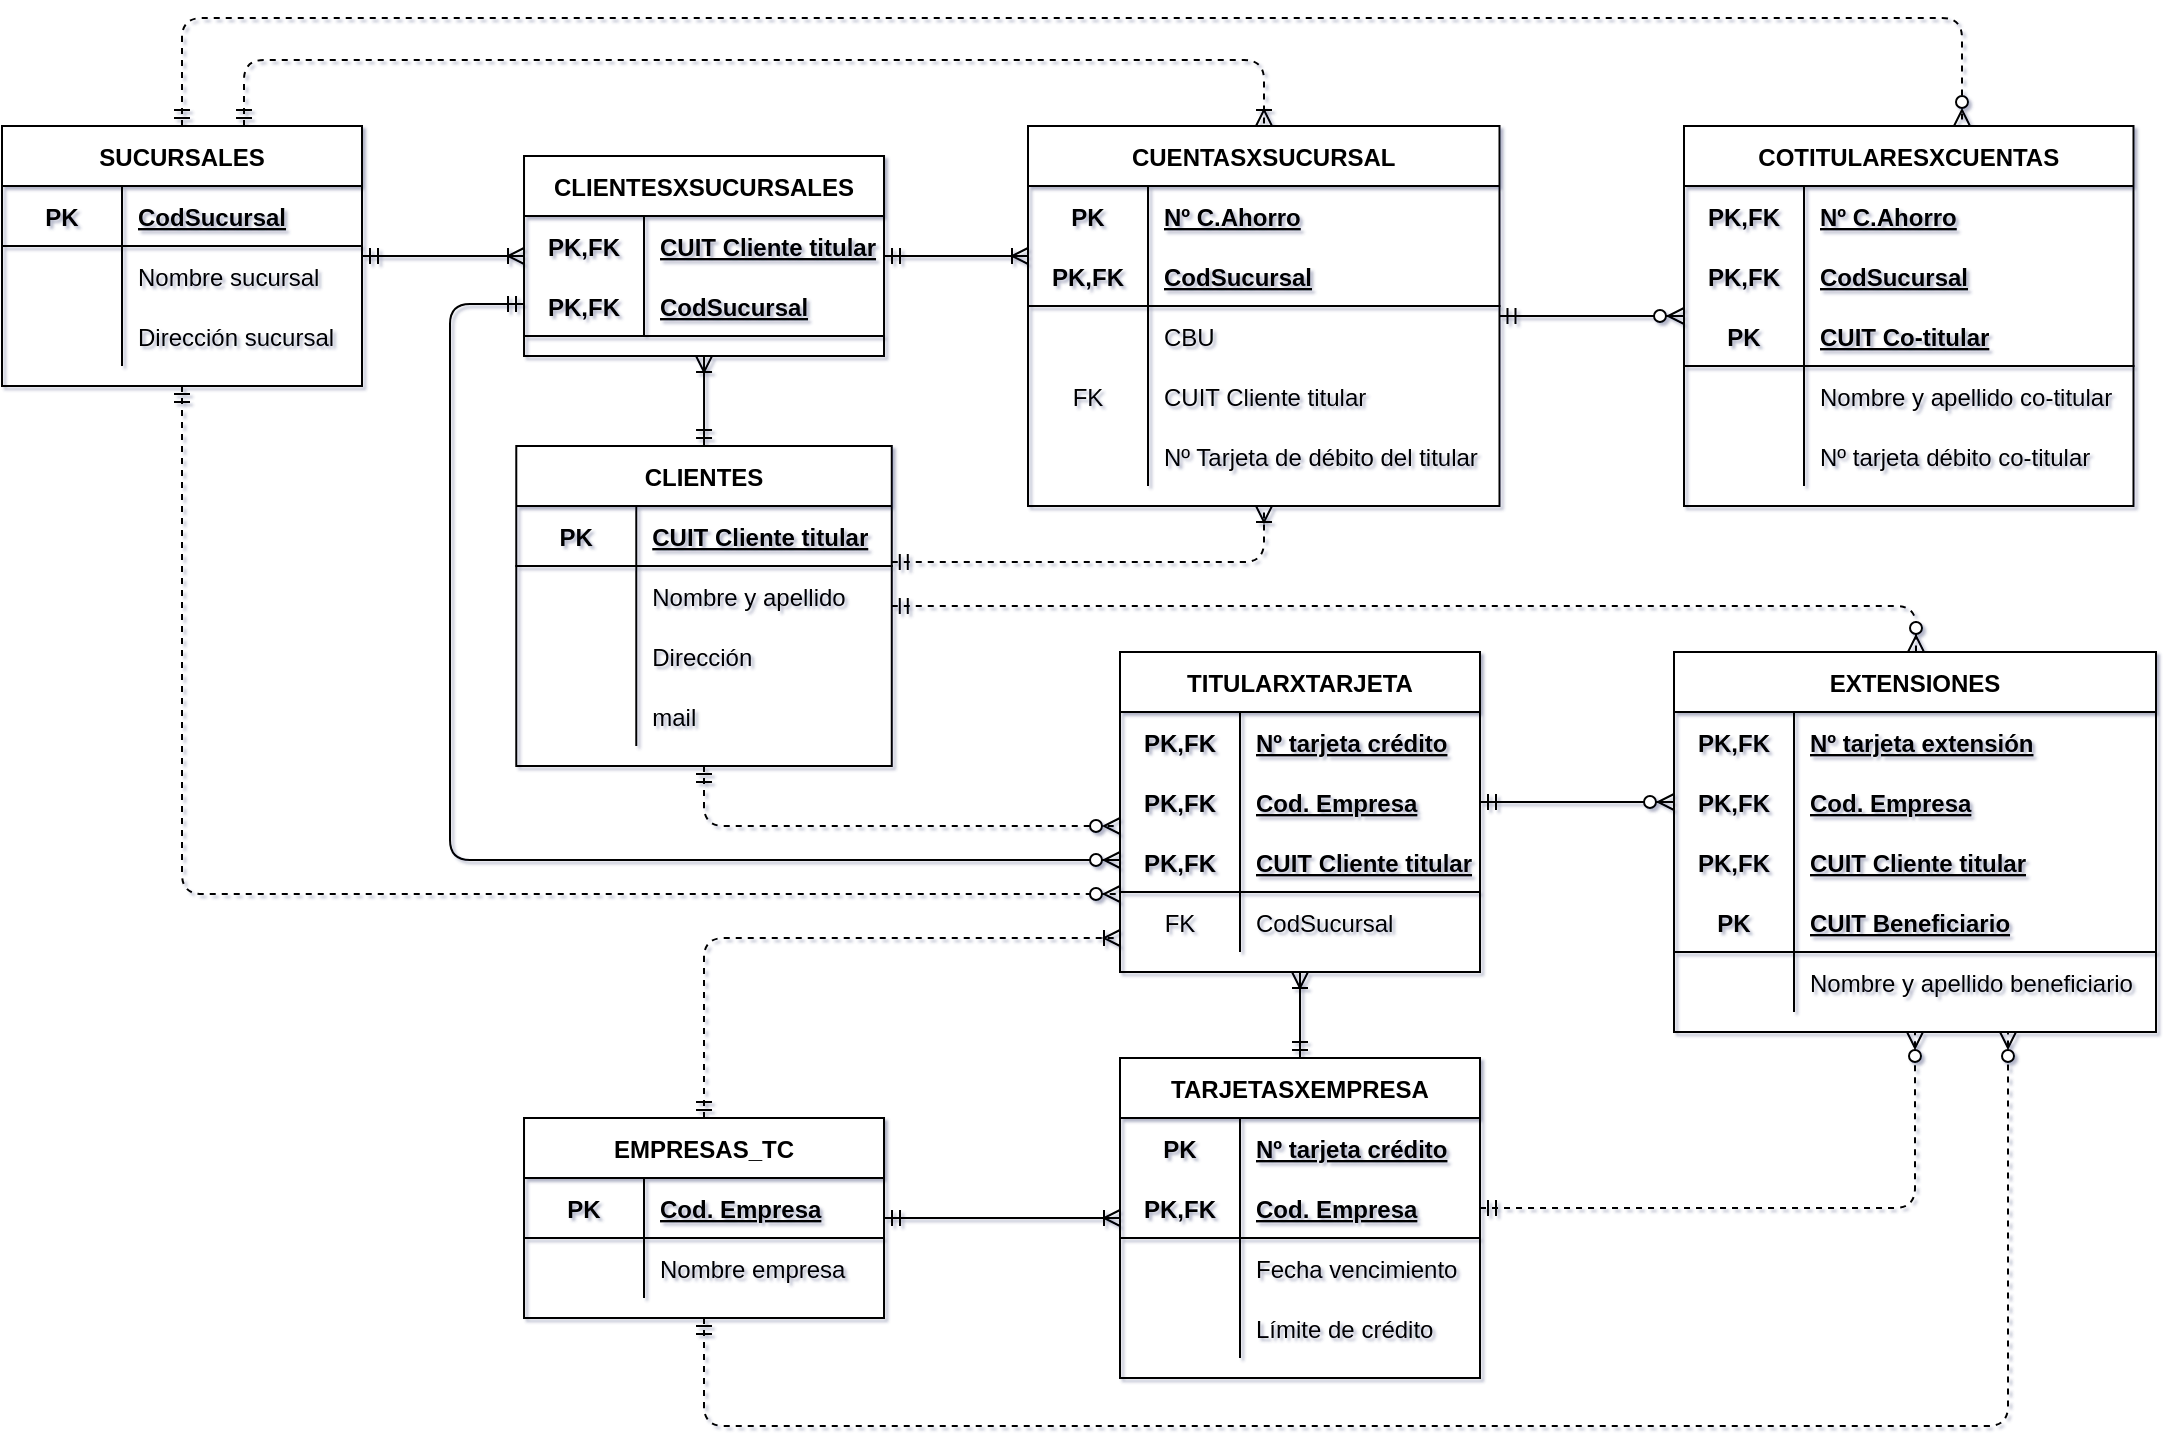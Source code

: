 <mxfile version="14.6.13" type="device"><diagram id="R2lEEEUBdFMjLlhIrx00" name="Page-1"><mxGraphModel dx="2686" dy="1232" grid="0" gridSize="10" guides="1" tooltips="1" connect="1" arrows="1" fold="1" page="0" pageScale="1" pageWidth="850" pageHeight="1100" background="none" math="0" shadow="1" extFonts="Permanent Marker^https://fonts.googleapis.com/css?family=Permanent+Marker"><root><mxCell id="0"/><mxCell id="1" parent="0"/><mxCell id="P5Tj9tU5CeSmQynuPHkW-113" style="edgeStyle=orthogonalEdgeStyle;rounded=1;orthogonalLoop=1;jettySize=auto;html=1;startArrow=ERmandOne;startFill=0;endArrow=ERoneToMany;endFill=0;" parent="1" source="P5Tj9tU5CeSmQynuPHkW-117" target="P5Tj9tU5CeSmQynuPHkW-211" edge="1"><mxGeometry relative="1" as="geometry"/></mxCell><mxCell id="P5Tj9tU5CeSmQynuPHkW-114" style="edgeStyle=orthogonalEdgeStyle;rounded=1;orthogonalLoop=1;jettySize=auto;html=1;dashed=1;startArrow=ERmandOne;startFill=0;endArrow=ERoneToMany;endFill=0;" parent="1" source="P5Tj9tU5CeSmQynuPHkW-117" target="P5Tj9tU5CeSmQynuPHkW-144" edge="1"><mxGeometry relative="1" as="geometry"><Array as="points"><mxPoint x="-287" y="-16"/><mxPoint x="223" y="-16"/></Array></mxGeometry></mxCell><mxCell id="P5Tj9tU5CeSmQynuPHkW-115" style="edgeStyle=orthogonalEdgeStyle;rounded=1;orthogonalLoop=1;jettySize=auto;html=1;dashed=1;startArrow=ERmandOne;startFill=0;endArrow=ERzeroToMany;endFill=1;" parent="1" source="P5Tj9tU5CeSmQynuPHkW-117" target="P5Tj9tU5CeSmQynuPHkW-160" edge="1"><mxGeometry relative="1" as="geometry"><Array as="points"><mxPoint x="-318" y="-37"/><mxPoint x="572" y="-37"/></Array></mxGeometry></mxCell><mxCell id="P5Tj9tU5CeSmQynuPHkW-116" style="edgeStyle=orthogonalEdgeStyle;rounded=1;orthogonalLoop=1;jettySize=auto;html=1;startSize=6;startArrow=ERmandOne;startFill=0;endArrow=ERzeroToMany;endFill=1;dashed=1;" parent="1" source="P5Tj9tU5CeSmQynuPHkW-117" target="P5Tj9tU5CeSmQynuPHkW-307" edge="1"><mxGeometry relative="1" as="geometry"><Array as="points"><mxPoint x="-318" y="401"/></Array><mxPoint x="127.88" y="401" as="targetPoint"/></mxGeometry></mxCell><mxCell id="P5Tj9tU5CeSmQynuPHkW-117" value="SUCURSALES" style="shape=table;startSize=30;container=1;collapsible=1;childLayout=tableLayout;fixedRows=1;rowLines=0;fontStyle=1;align=center;resizeLast=1;" parent="1" vertex="1"><mxGeometry x="-408" y="17" width="180" height="130" as="geometry"/></mxCell><mxCell id="P5Tj9tU5CeSmQynuPHkW-118" value="" style="shape=partialRectangle;collapsible=0;dropTarget=0;pointerEvents=0;fillColor=none;top=0;left=0;bottom=1;right=0;points=[[0,0.5],[1,0.5]];portConstraint=eastwest;" parent="P5Tj9tU5CeSmQynuPHkW-117" vertex="1"><mxGeometry y="30" width="180" height="30" as="geometry"/></mxCell><mxCell id="P5Tj9tU5CeSmQynuPHkW-119" value="PK" style="shape=partialRectangle;connectable=0;fillColor=none;top=0;left=0;bottom=0;right=0;fontStyle=1;overflow=hidden;" parent="P5Tj9tU5CeSmQynuPHkW-118" vertex="1"><mxGeometry width="60" height="30" as="geometry"/></mxCell><mxCell id="P5Tj9tU5CeSmQynuPHkW-120" value="CodSucursal" style="shape=partialRectangle;connectable=0;fillColor=none;top=0;left=0;bottom=0;right=0;align=left;spacingLeft=6;fontStyle=5;overflow=hidden;" parent="P5Tj9tU5CeSmQynuPHkW-118" vertex="1"><mxGeometry x="60" width="120" height="30" as="geometry"/></mxCell><mxCell id="P5Tj9tU5CeSmQynuPHkW-121" value="" style="shape=partialRectangle;collapsible=0;dropTarget=0;pointerEvents=0;fillColor=none;top=0;left=0;bottom=0;right=0;points=[[0,0.5],[1,0.5]];portConstraint=eastwest;" parent="P5Tj9tU5CeSmQynuPHkW-117" vertex="1"><mxGeometry y="60" width="180" height="30" as="geometry"/></mxCell><mxCell id="P5Tj9tU5CeSmQynuPHkW-122" value="" style="shape=partialRectangle;connectable=0;fillColor=none;top=0;left=0;bottom=0;right=0;editable=1;overflow=hidden;" parent="P5Tj9tU5CeSmQynuPHkW-121" vertex="1"><mxGeometry width="60" height="30" as="geometry"/></mxCell><mxCell id="P5Tj9tU5CeSmQynuPHkW-123" value="Nombre sucursal" style="shape=partialRectangle;connectable=0;fillColor=none;top=0;left=0;bottom=0;right=0;align=left;spacingLeft=6;overflow=hidden;" parent="P5Tj9tU5CeSmQynuPHkW-121" vertex="1"><mxGeometry x="60" width="120" height="30" as="geometry"/></mxCell><mxCell id="P5Tj9tU5CeSmQynuPHkW-124" value="" style="shape=partialRectangle;collapsible=0;dropTarget=0;pointerEvents=0;fillColor=none;top=0;left=0;bottom=0;right=0;points=[[0,0.5],[1,0.5]];portConstraint=eastwest;" parent="P5Tj9tU5CeSmQynuPHkW-117" vertex="1"><mxGeometry y="90" width="180" height="30" as="geometry"/></mxCell><mxCell id="P5Tj9tU5CeSmQynuPHkW-125" value="" style="shape=partialRectangle;connectable=0;fillColor=none;top=0;left=0;bottom=0;right=0;editable=1;overflow=hidden;" parent="P5Tj9tU5CeSmQynuPHkW-124" vertex="1"><mxGeometry width="60" height="30" as="geometry"/></mxCell><mxCell id="P5Tj9tU5CeSmQynuPHkW-126" value="Dirección sucursal" style="shape=partialRectangle;connectable=0;fillColor=none;top=0;left=0;bottom=0;right=0;align=left;spacingLeft=6;overflow=hidden;" parent="P5Tj9tU5CeSmQynuPHkW-124" vertex="1"><mxGeometry x="60" width="120" height="30" as="geometry"/></mxCell><mxCell id="P5Tj9tU5CeSmQynuPHkW-127" style="edgeStyle=orthogonalEdgeStyle;rounded=1;orthogonalLoop=1;jettySize=auto;html=1;startArrow=ERmandOne;startFill=0;endArrow=ERoneToMany;endFill=0;" parent="1" source="P5Tj9tU5CeSmQynuPHkW-130" target="P5Tj9tU5CeSmQynuPHkW-211" edge="1"><mxGeometry relative="1" as="geometry"/></mxCell><mxCell id="P5Tj9tU5CeSmQynuPHkW-128" style="edgeStyle=orthogonalEdgeStyle;rounded=1;orthogonalLoop=1;jettySize=auto;html=1;dashed=1;startArrow=ERmandOne;startFill=0;endArrow=ERoneToMany;endFill=0;" parent="1" source="P5Tj9tU5CeSmQynuPHkW-130" target="P5Tj9tU5CeSmQynuPHkW-144" edge="1"><mxGeometry relative="1" as="geometry"><Array as="points"><mxPoint x="223" y="235"/></Array></mxGeometry></mxCell><mxCell id="P5Tj9tU5CeSmQynuPHkW-129" style="edgeStyle=orthogonalEdgeStyle;rounded=1;orthogonalLoop=1;jettySize=auto;html=1;startSize=6;startArrow=ERmandOne;startFill=0;endArrow=ERzeroToMany;endFill=1;dashed=1;" parent="1" source="P5Tj9tU5CeSmQynuPHkW-130" target="P5Tj9tU5CeSmQynuPHkW-307" edge="1"><mxGeometry relative="1" as="geometry"><Array as="points"><mxPoint x="-57" y="367"/></Array><mxPoint x="127.88" y="367" as="targetPoint"/></mxGeometry></mxCell><mxCell id="P5Tj9tU5CeSmQynuPHkW-344" style="edgeStyle=orthogonalEdgeStyle;rounded=1;orthogonalLoop=1;jettySize=auto;html=1;startArrow=ERmandOne;startFill=0;endArrow=ERzeroToMany;endFill=1;dashed=1;" parent="1" source="P5Tj9tU5CeSmQynuPHkW-130" target="P5Tj9tU5CeSmQynuPHkW-320" edge="1"><mxGeometry relative="1" as="geometry"><Array as="points"><mxPoint x="549" y="257"/></Array></mxGeometry></mxCell><mxCell id="P5Tj9tU5CeSmQynuPHkW-130" value="CLIENTES" style="shape=table;startSize=30;container=1;collapsible=1;childLayout=tableLayout;fixedRows=1;rowLines=0;fontStyle=1;align=center;resizeLast=1;" parent="1" vertex="1"><mxGeometry x="-150.86" y="177" width="187.75" height="160" as="geometry"/></mxCell><mxCell id="P5Tj9tU5CeSmQynuPHkW-131" value="" style="shape=partialRectangle;collapsible=0;dropTarget=0;pointerEvents=0;fillColor=none;top=0;left=0;bottom=1;right=0;points=[[0,0.5],[1,0.5]];portConstraint=eastwest;" parent="P5Tj9tU5CeSmQynuPHkW-130" vertex="1"><mxGeometry y="30" width="187.75" height="30" as="geometry"/></mxCell><mxCell id="P5Tj9tU5CeSmQynuPHkW-132" value="PK" style="shape=partialRectangle;connectable=0;fillColor=none;top=0;left=0;bottom=0;right=0;fontStyle=1;overflow=hidden;" parent="P5Tj9tU5CeSmQynuPHkW-131" vertex="1"><mxGeometry width="60" height="30" as="geometry"/></mxCell><mxCell id="P5Tj9tU5CeSmQynuPHkW-133" value="CUIT Cliente titular" style="shape=partialRectangle;connectable=0;fillColor=none;top=0;left=0;bottom=0;right=0;align=left;spacingLeft=6;fontStyle=5;overflow=hidden;" parent="P5Tj9tU5CeSmQynuPHkW-131" vertex="1"><mxGeometry x="60" width="127.75" height="30" as="geometry"/></mxCell><mxCell id="P5Tj9tU5CeSmQynuPHkW-134" value="" style="shape=partialRectangle;collapsible=0;dropTarget=0;pointerEvents=0;fillColor=none;top=0;left=0;bottom=0;right=0;points=[[0,0.5],[1,0.5]];portConstraint=eastwest;" parent="P5Tj9tU5CeSmQynuPHkW-130" vertex="1"><mxGeometry y="60" width="187.75" height="30" as="geometry"/></mxCell><mxCell id="P5Tj9tU5CeSmQynuPHkW-135" value="" style="shape=partialRectangle;connectable=0;fillColor=none;top=0;left=0;bottom=0;right=0;editable=1;overflow=hidden;" parent="P5Tj9tU5CeSmQynuPHkW-134" vertex="1"><mxGeometry width="60" height="30" as="geometry"/></mxCell><mxCell id="P5Tj9tU5CeSmQynuPHkW-136" value="Nombre y apellido" style="shape=partialRectangle;connectable=0;fillColor=none;top=0;left=0;bottom=0;right=0;align=left;spacingLeft=6;overflow=hidden;" parent="P5Tj9tU5CeSmQynuPHkW-134" vertex="1"><mxGeometry x="60" width="127.75" height="30" as="geometry"/></mxCell><mxCell id="P5Tj9tU5CeSmQynuPHkW-137" value="" style="shape=partialRectangle;collapsible=0;dropTarget=0;pointerEvents=0;fillColor=none;top=0;left=0;bottom=0;right=0;points=[[0,0.5],[1,0.5]];portConstraint=eastwest;" parent="P5Tj9tU5CeSmQynuPHkW-130" vertex="1"><mxGeometry y="90" width="187.75" height="30" as="geometry"/></mxCell><mxCell id="P5Tj9tU5CeSmQynuPHkW-138" value="" style="shape=partialRectangle;connectable=0;fillColor=none;top=0;left=0;bottom=0;right=0;editable=1;overflow=hidden;" parent="P5Tj9tU5CeSmQynuPHkW-137" vertex="1"><mxGeometry width="60" height="30" as="geometry"/></mxCell><mxCell id="P5Tj9tU5CeSmQynuPHkW-139" value="Dirección" style="shape=partialRectangle;connectable=0;fillColor=none;top=0;left=0;bottom=0;right=0;align=left;spacingLeft=6;overflow=hidden;" parent="P5Tj9tU5CeSmQynuPHkW-137" vertex="1"><mxGeometry x="60" width="127.75" height="30" as="geometry"/></mxCell><mxCell id="P5Tj9tU5CeSmQynuPHkW-140" style="shape=partialRectangle;collapsible=0;dropTarget=0;pointerEvents=0;fillColor=none;top=0;left=0;bottom=0;right=0;points=[[0,0.5],[1,0.5]];portConstraint=eastwest;" parent="P5Tj9tU5CeSmQynuPHkW-130" vertex="1"><mxGeometry y="120" width="187.75" height="30" as="geometry"/></mxCell><mxCell id="P5Tj9tU5CeSmQynuPHkW-141" style="shape=partialRectangle;connectable=0;fillColor=none;top=0;left=0;bottom=0;right=0;editable=1;overflow=hidden;" parent="P5Tj9tU5CeSmQynuPHkW-140" vertex="1"><mxGeometry width="60" height="30" as="geometry"/></mxCell><mxCell id="P5Tj9tU5CeSmQynuPHkW-142" value="mail" style="shape=partialRectangle;connectable=0;fillColor=none;top=0;left=0;bottom=0;right=0;align=left;spacingLeft=6;overflow=hidden;" parent="P5Tj9tU5CeSmQynuPHkW-140" vertex="1"><mxGeometry x="60" width="127.75" height="30" as="geometry"/></mxCell><mxCell id="P5Tj9tU5CeSmQynuPHkW-143" style="edgeStyle=orthogonalEdgeStyle;rounded=1;orthogonalLoop=1;jettySize=auto;html=1;startArrow=ERmandOne;startFill=0;endArrow=ERzeroToMany;endFill=1;" parent="1" source="P5Tj9tU5CeSmQynuPHkW-144" target="P5Tj9tU5CeSmQynuPHkW-160" edge="1"><mxGeometry relative="1" as="geometry"/></mxCell><mxCell id="P5Tj9tU5CeSmQynuPHkW-144" value="CUENTASXSUCURSAL" style="shape=table;startSize=30;container=1;collapsible=1;childLayout=tableLayout;fixedRows=1;rowLines=0;fontStyle=1;align=center;resizeLast=1;" parent="1" vertex="1"><mxGeometry x="105" y="17" width="235.75" height="190" as="geometry"/></mxCell><mxCell id="P5Tj9tU5CeSmQynuPHkW-145" value="" style="shape=partialRectangle;collapsible=0;dropTarget=0;pointerEvents=0;fillColor=none;top=0;left=0;bottom=0;right=0;points=[[0,0.5],[1,0.5]];portConstraint=eastwest;" parent="P5Tj9tU5CeSmQynuPHkW-144" vertex="1"><mxGeometry y="30" width="235.75" height="30" as="geometry"/></mxCell><mxCell id="P5Tj9tU5CeSmQynuPHkW-146" value="PK" style="shape=partialRectangle;connectable=0;fillColor=none;top=0;left=0;bottom=0;right=0;fontStyle=1;overflow=hidden;" parent="P5Tj9tU5CeSmQynuPHkW-145" vertex="1"><mxGeometry width="60" height="30" as="geometry"/></mxCell><mxCell id="P5Tj9tU5CeSmQynuPHkW-147" value="Nº C.Ahorro" style="shape=partialRectangle;connectable=0;fillColor=none;top=0;left=0;bottom=0;right=0;align=left;spacingLeft=6;fontStyle=5;overflow=hidden;" parent="P5Tj9tU5CeSmQynuPHkW-145" vertex="1"><mxGeometry x="60" width="175.75" height="30" as="geometry"/></mxCell><mxCell id="P5Tj9tU5CeSmQynuPHkW-148" value="" style="shape=partialRectangle;collapsible=0;dropTarget=0;pointerEvents=0;fillColor=none;top=0;left=0;bottom=1;right=0;points=[[0,0.5],[1,0.5]];portConstraint=eastwest;" parent="P5Tj9tU5CeSmQynuPHkW-144" vertex="1"><mxGeometry y="60" width="235.75" height="30" as="geometry"/></mxCell><mxCell id="P5Tj9tU5CeSmQynuPHkW-149" value="PK,FK" style="shape=partialRectangle;connectable=0;fillColor=none;top=0;left=0;bottom=0;right=0;fontStyle=1;overflow=hidden;" parent="P5Tj9tU5CeSmQynuPHkW-148" vertex="1"><mxGeometry width="60" height="30" as="geometry"/></mxCell><mxCell id="P5Tj9tU5CeSmQynuPHkW-150" value="CodSucursal" style="shape=partialRectangle;connectable=0;fillColor=none;top=0;left=0;bottom=0;right=0;align=left;spacingLeft=6;fontStyle=5;overflow=hidden;" parent="P5Tj9tU5CeSmQynuPHkW-148" vertex="1"><mxGeometry x="60" width="175.75" height="30" as="geometry"/></mxCell><mxCell id="P5Tj9tU5CeSmQynuPHkW-151" value="" style="shape=partialRectangle;collapsible=0;dropTarget=0;pointerEvents=0;fillColor=none;top=0;left=0;bottom=0;right=0;points=[[0,0.5],[1,0.5]];portConstraint=eastwest;" parent="P5Tj9tU5CeSmQynuPHkW-144" vertex="1"><mxGeometry y="90" width="235.75" height="30" as="geometry"/></mxCell><mxCell id="P5Tj9tU5CeSmQynuPHkW-152" value="" style="shape=partialRectangle;connectable=0;fillColor=none;top=0;left=0;bottom=0;right=0;editable=1;overflow=hidden;" parent="P5Tj9tU5CeSmQynuPHkW-151" vertex="1"><mxGeometry width="60" height="30" as="geometry"/></mxCell><mxCell id="P5Tj9tU5CeSmQynuPHkW-153" value="CBU" style="shape=partialRectangle;connectable=0;fillColor=none;top=0;left=0;bottom=0;right=0;align=left;spacingLeft=6;overflow=hidden;" parent="P5Tj9tU5CeSmQynuPHkW-151" vertex="1"><mxGeometry x="60" width="175.75" height="30" as="geometry"/></mxCell><mxCell id="P5Tj9tU5CeSmQynuPHkW-154" style="shape=partialRectangle;collapsible=0;dropTarget=0;pointerEvents=0;fillColor=none;top=0;left=0;bottom=0;right=0;points=[[0,0.5],[1,0.5]];portConstraint=eastwest;" parent="P5Tj9tU5CeSmQynuPHkW-144" vertex="1"><mxGeometry y="120" width="235.75" height="30" as="geometry"/></mxCell><mxCell id="P5Tj9tU5CeSmQynuPHkW-155" value="FK" style="shape=partialRectangle;connectable=0;fillColor=none;top=0;left=0;bottom=0;right=0;editable=1;overflow=hidden;" parent="P5Tj9tU5CeSmQynuPHkW-154" vertex="1"><mxGeometry width="60" height="30" as="geometry"/></mxCell><mxCell id="P5Tj9tU5CeSmQynuPHkW-156" value="CUIT Cliente titular" style="shape=partialRectangle;connectable=0;fillColor=none;top=0;left=0;bottom=0;right=0;align=left;spacingLeft=6;overflow=hidden;" parent="P5Tj9tU5CeSmQynuPHkW-154" vertex="1"><mxGeometry x="60" width="175.75" height="30" as="geometry"/></mxCell><mxCell id="P5Tj9tU5CeSmQynuPHkW-157" style="shape=partialRectangle;collapsible=0;dropTarget=0;pointerEvents=0;fillColor=none;top=0;left=0;bottom=0;right=0;points=[[0,0.5],[1,0.5]];portConstraint=eastwest;" parent="P5Tj9tU5CeSmQynuPHkW-144" vertex="1"><mxGeometry y="150" width="235.75" height="30" as="geometry"/></mxCell><mxCell id="P5Tj9tU5CeSmQynuPHkW-158" style="shape=partialRectangle;connectable=0;fillColor=none;top=0;left=0;bottom=0;right=0;editable=1;overflow=hidden;" parent="P5Tj9tU5CeSmQynuPHkW-157" vertex="1"><mxGeometry width="60" height="30" as="geometry"/></mxCell><mxCell id="P5Tj9tU5CeSmQynuPHkW-159" value="Nº Tarjeta de débito del titular" style="shape=partialRectangle;connectable=0;fillColor=none;top=0;left=0;bottom=0;right=0;align=left;spacingLeft=6;overflow=hidden;" parent="P5Tj9tU5CeSmQynuPHkW-157" vertex="1"><mxGeometry x="60" width="175.75" height="30" as="geometry"/></mxCell><mxCell id="P5Tj9tU5CeSmQynuPHkW-160" value="COTITULARESXCUENTAS" style="shape=table;startSize=30;container=1;collapsible=1;childLayout=tableLayout;fixedRows=1;rowLines=0;fontStyle=1;align=center;resizeLast=1;" parent="1" vertex="1"><mxGeometry x="433" y="17" width="224.75" height="190" as="geometry"/></mxCell><mxCell id="P5Tj9tU5CeSmQynuPHkW-161" style="shape=partialRectangle;collapsible=0;dropTarget=0;pointerEvents=0;fillColor=none;top=0;left=0;bottom=0;right=0;points=[[0,0.5],[1,0.5]];portConstraint=eastwest;" parent="P5Tj9tU5CeSmQynuPHkW-160" vertex="1"><mxGeometry y="30" width="224.75" height="30" as="geometry"/></mxCell><mxCell id="P5Tj9tU5CeSmQynuPHkW-162" value="PK,FK" style="shape=partialRectangle;connectable=0;fillColor=none;top=0;left=0;bottom=0;right=0;fontStyle=1;overflow=hidden;" parent="P5Tj9tU5CeSmQynuPHkW-161" vertex="1"><mxGeometry width="60" height="30" as="geometry"/></mxCell><mxCell id="P5Tj9tU5CeSmQynuPHkW-163" value="Nº C.Ahorro" style="shape=partialRectangle;connectable=0;fillColor=none;top=0;left=0;bottom=0;right=0;align=left;spacingLeft=6;fontStyle=5;overflow=hidden;" parent="P5Tj9tU5CeSmQynuPHkW-161" vertex="1"><mxGeometry x="60" width="164.75" height="30" as="geometry"/></mxCell><mxCell id="P5Tj9tU5CeSmQynuPHkW-164" style="shape=partialRectangle;collapsible=0;dropTarget=0;pointerEvents=0;fillColor=none;top=0;left=0;bottom=0;right=0;points=[[0,0.5],[1,0.5]];portConstraint=eastwest;" parent="P5Tj9tU5CeSmQynuPHkW-160" vertex="1"><mxGeometry y="60" width="224.75" height="30" as="geometry"/></mxCell><mxCell id="P5Tj9tU5CeSmQynuPHkW-165" value="PK,FK" style="shape=partialRectangle;connectable=0;fillColor=none;top=0;left=0;bottom=0;right=0;fontStyle=1;overflow=hidden;" parent="P5Tj9tU5CeSmQynuPHkW-164" vertex="1"><mxGeometry width="60" height="30" as="geometry"/></mxCell><mxCell id="P5Tj9tU5CeSmQynuPHkW-166" value="CodSucursal" style="shape=partialRectangle;connectable=0;fillColor=none;top=0;left=0;bottom=0;right=0;align=left;spacingLeft=6;fontStyle=5;overflow=hidden;" parent="P5Tj9tU5CeSmQynuPHkW-164" vertex="1"><mxGeometry x="60" width="164.75" height="30" as="geometry"/></mxCell><mxCell id="P5Tj9tU5CeSmQynuPHkW-167" value="" style="shape=partialRectangle;collapsible=0;dropTarget=0;pointerEvents=0;fillColor=none;top=0;left=0;bottom=1;right=0;points=[[0,0.5],[1,0.5]];portConstraint=eastwest;" parent="P5Tj9tU5CeSmQynuPHkW-160" vertex="1"><mxGeometry y="90" width="224.75" height="30" as="geometry"/></mxCell><mxCell id="P5Tj9tU5CeSmQynuPHkW-168" value="PK" style="shape=partialRectangle;connectable=0;fillColor=none;top=0;left=0;bottom=0;right=0;fontStyle=1;overflow=hidden;" parent="P5Tj9tU5CeSmQynuPHkW-167" vertex="1"><mxGeometry width="60" height="30" as="geometry"/></mxCell><mxCell id="P5Tj9tU5CeSmQynuPHkW-169" value="CUIT Co-titular" style="shape=partialRectangle;connectable=0;fillColor=none;top=0;left=0;bottom=0;right=0;align=left;spacingLeft=6;fontStyle=5;overflow=hidden;" parent="P5Tj9tU5CeSmQynuPHkW-167" vertex="1"><mxGeometry x="60" width="164.75" height="30" as="geometry"/></mxCell><mxCell id="P5Tj9tU5CeSmQynuPHkW-170" value="" style="shape=partialRectangle;collapsible=0;dropTarget=0;pointerEvents=0;fillColor=none;top=0;left=0;bottom=0;right=0;points=[[0,0.5],[1,0.5]];portConstraint=eastwest;" parent="P5Tj9tU5CeSmQynuPHkW-160" vertex="1"><mxGeometry y="120" width="224.75" height="30" as="geometry"/></mxCell><mxCell id="P5Tj9tU5CeSmQynuPHkW-171" value="" style="shape=partialRectangle;connectable=0;fillColor=none;top=0;left=0;bottom=0;right=0;editable=1;overflow=hidden;" parent="P5Tj9tU5CeSmQynuPHkW-170" vertex="1"><mxGeometry width="60" height="30" as="geometry"/></mxCell><mxCell id="P5Tj9tU5CeSmQynuPHkW-172" value="Nombre y apellido co-titular" style="shape=partialRectangle;connectable=0;fillColor=none;top=0;left=0;bottom=0;right=0;align=left;spacingLeft=6;overflow=hidden;" parent="P5Tj9tU5CeSmQynuPHkW-170" vertex="1"><mxGeometry x="60" width="164.75" height="30" as="geometry"/></mxCell><mxCell id="P5Tj9tU5CeSmQynuPHkW-173" value="" style="shape=partialRectangle;collapsible=0;dropTarget=0;pointerEvents=0;fillColor=none;top=0;left=0;bottom=0;right=0;points=[[0,0.5],[1,0.5]];portConstraint=eastwest;" parent="P5Tj9tU5CeSmQynuPHkW-160" vertex="1"><mxGeometry y="150" width="224.75" height="30" as="geometry"/></mxCell><mxCell id="P5Tj9tU5CeSmQynuPHkW-174" value="" style="shape=partialRectangle;connectable=0;fillColor=none;top=0;left=0;bottom=0;right=0;editable=1;overflow=hidden;" parent="P5Tj9tU5CeSmQynuPHkW-173" vertex="1"><mxGeometry width="60" height="30" as="geometry"/></mxCell><mxCell id="P5Tj9tU5CeSmQynuPHkW-175" value="Nº tarjeta débito co-titular" style="shape=partialRectangle;connectable=0;fillColor=none;top=0;left=0;bottom=0;right=0;align=left;spacingLeft=6;overflow=hidden;" parent="P5Tj9tU5CeSmQynuPHkW-173" vertex="1"><mxGeometry x="60" width="164.75" height="30" as="geometry"/></mxCell><mxCell id="P5Tj9tU5CeSmQynuPHkW-209" style="edgeStyle=orthogonalEdgeStyle;rounded=1;orthogonalLoop=1;jettySize=auto;html=1;startArrow=ERmandOne;startFill=0;endArrow=ERoneToMany;endFill=0;" parent="1" source="P5Tj9tU5CeSmQynuPHkW-211" target="P5Tj9tU5CeSmQynuPHkW-144" edge="1"><mxGeometry relative="1" as="geometry"><Array as="points"><mxPoint x="92" y="82"/><mxPoint x="92" y="82"/></Array></mxGeometry></mxCell><mxCell id="P5Tj9tU5CeSmQynuPHkW-210" style="edgeStyle=orthogonalEdgeStyle;rounded=1;orthogonalLoop=1;jettySize=auto;html=1;startArrow=ERmandOne;startFill=0;endArrow=ERzeroToMany;endFill=1;startSize=6;" parent="1" source="P5Tj9tU5CeSmQynuPHkW-211" target="P5Tj9tU5CeSmQynuPHkW-307" edge="1"><mxGeometry relative="1" as="geometry"><Array as="points"><mxPoint x="-184" y="106"/><mxPoint x="-184" y="384"/></Array><mxPoint x="127.88" y="384" as="targetPoint"/></mxGeometry></mxCell><mxCell id="P5Tj9tU5CeSmQynuPHkW-211" value="CLIENTESXSUCURSALES" style="shape=table;startSize=30;container=1;collapsible=1;childLayout=tableLayout;fixedRows=1;rowLines=0;fontStyle=1;align=center;resizeLast=1;" parent="1" vertex="1"><mxGeometry x="-146.99" y="32" width="180" height="100" as="geometry"/></mxCell><mxCell id="P5Tj9tU5CeSmQynuPHkW-212" value="" style="shape=partialRectangle;collapsible=0;dropTarget=0;pointerEvents=0;fillColor=none;top=0;left=0;bottom=0;right=0;points=[[0,0.5],[1,0.5]];portConstraint=eastwest;" parent="P5Tj9tU5CeSmQynuPHkW-211" vertex="1"><mxGeometry y="30" width="180" height="30" as="geometry"/></mxCell><mxCell id="P5Tj9tU5CeSmQynuPHkW-213" value="PK,FK" style="shape=partialRectangle;connectable=0;fillColor=none;top=0;left=0;bottom=0;right=0;fontStyle=1;overflow=hidden;" parent="P5Tj9tU5CeSmQynuPHkW-212" vertex="1"><mxGeometry width="60" height="30" as="geometry"/></mxCell><mxCell id="P5Tj9tU5CeSmQynuPHkW-214" value="CUIT Cliente titular" style="shape=partialRectangle;connectable=0;fillColor=none;top=0;left=0;bottom=0;right=0;align=left;spacingLeft=6;fontStyle=5;overflow=hidden;" parent="P5Tj9tU5CeSmQynuPHkW-212" vertex="1"><mxGeometry x="60" width="120" height="30" as="geometry"/></mxCell><mxCell id="P5Tj9tU5CeSmQynuPHkW-215" value="" style="shape=partialRectangle;collapsible=0;dropTarget=0;pointerEvents=0;fillColor=none;top=0;left=0;bottom=1;right=0;points=[[0,0.5],[1,0.5]];portConstraint=eastwest;" parent="P5Tj9tU5CeSmQynuPHkW-211" vertex="1"><mxGeometry y="60" width="180" height="30" as="geometry"/></mxCell><mxCell id="P5Tj9tU5CeSmQynuPHkW-216" value="PK,FK" style="shape=partialRectangle;connectable=0;fillColor=none;top=0;left=0;bottom=0;right=0;fontStyle=1;overflow=hidden;" parent="P5Tj9tU5CeSmQynuPHkW-215" vertex="1"><mxGeometry width="60" height="30" as="geometry"/></mxCell><mxCell id="P5Tj9tU5CeSmQynuPHkW-217" value="CodSucursal" style="shape=partialRectangle;connectable=0;fillColor=none;top=0;left=0;bottom=0;right=0;align=left;spacingLeft=6;fontStyle=5;overflow=hidden;" parent="P5Tj9tU5CeSmQynuPHkW-215" vertex="1"><mxGeometry x="60" width="120" height="30" as="geometry"/></mxCell><mxCell id="P5Tj9tU5CeSmQynuPHkW-218" style="edgeStyle=orthogonalEdgeStyle;rounded=1;orthogonalLoop=1;jettySize=auto;html=1;startSize=6;startArrow=ERmandOne;startFill=0;endArrow=ERoneToMany;endFill=0;" parent="1" source="P5Tj9tU5CeSmQynuPHkW-219" target="P5Tj9tU5CeSmQynuPHkW-294" edge="1"><mxGeometry relative="1" as="geometry"><mxPoint x="123.5" y="535" as="targetPoint"/><Array as="points"/></mxGeometry></mxCell><mxCell id="yxvscH7qtGYV3Y9WqzmF-1" style="edgeStyle=orthogonalEdgeStyle;rounded=1;orthogonalLoop=1;jettySize=auto;html=1;dashed=1;startArrow=ERmandOne;startFill=0;endArrow=ERzeroToMany;endFill=1;" edge="1" parent="1" source="P5Tj9tU5CeSmQynuPHkW-219" target="P5Tj9tU5CeSmQynuPHkW-320"><mxGeometry relative="1" as="geometry"><Array as="points"><mxPoint x="-57" y="667"/><mxPoint x="595" y="667"/></Array></mxGeometry></mxCell><mxCell id="yxvscH7qtGYV3Y9WqzmF-2" style="edgeStyle=orthogonalEdgeStyle;rounded=1;orthogonalLoop=1;jettySize=auto;html=1;dashed=1;startArrow=ERmandOne;startFill=0;endArrow=ERoneToMany;endFill=0;" edge="1" parent="1" source="P5Tj9tU5CeSmQynuPHkW-219" target="P5Tj9tU5CeSmQynuPHkW-307"><mxGeometry relative="1" as="geometry"><Array as="points"><mxPoint x="-57" y="423"/></Array></mxGeometry></mxCell><mxCell id="P5Tj9tU5CeSmQynuPHkW-219" value="EMPRESAS_TC" style="shape=table;startSize=30;container=1;collapsible=1;childLayout=tableLayout;fixedRows=1;rowLines=0;fontStyle=1;align=center;resizeLast=1;" parent="1" vertex="1"><mxGeometry x="-146.99" y="513" width="180" height="100" as="geometry"/></mxCell><mxCell id="P5Tj9tU5CeSmQynuPHkW-220" value="" style="shape=partialRectangle;collapsible=0;dropTarget=0;pointerEvents=0;fillColor=none;top=0;left=0;bottom=1;right=0;points=[[0,0.5],[1,0.5]];portConstraint=eastwest;" parent="P5Tj9tU5CeSmQynuPHkW-219" vertex="1"><mxGeometry y="30" width="180" height="30" as="geometry"/></mxCell><mxCell id="P5Tj9tU5CeSmQynuPHkW-221" value="PK" style="shape=partialRectangle;connectable=0;fillColor=none;top=0;left=0;bottom=0;right=0;fontStyle=1;overflow=hidden;" parent="P5Tj9tU5CeSmQynuPHkW-220" vertex="1"><mxGeometry width="60" height="30" as="geometry"/></mxCell><mxCell id="P5Tj9tU5CeSmQynuPHkW-222" value="Cod. Empresa" style="shape=partialRectangle;connectable=0;fillColor=none;top=0;left=0;bottom=0;right=0;align=left;spacingLeft=6;fontStyle=5;overflow=hidden;" parent="P5Tj9tU5CeSmQynuPHkW-220" vertex="1"><mxGeometry x="60" width="120" height="30" as="geometry"/></mxCell><mxCell id="P5Tj9tU5CeSmQynuPHkW-223" value="" style="shape=partialRectangle;collapsible=0;dropTarget=0;pointerEvents=0;fillColor=none;top=0;left=0;bottom=0;right=0;points=[[0,0.5],[1,0.5]];portConstraint=eastwest;" parent="P5Tj9tU5CeSmQynuPHkW-219" vertex="1"><mxGeometry y="60" width="180" height="30" as="geometry"/></mxCell><mxCell id="P5Tj9tU5CeSmQynuPHkW-224" value="" style="shape=partialRectangle;connectable=0;fillColor=none;top=0;left=0;bottom=0;right=0;editable=1;overflow=hidden;" parent="P5Tj9tU5CeSmQynuPHkW-223" vertex="1"><mxGeometry width="60" height="30" as="geometry"/></mxCell><mxCell id="P5Tj9tU5CeSmQynuPHkW-225" value="Nombre empresa" style="shape=partialRectangle;connectable=0;fillColor=none;top=0;left=0;bottom=0;right=0;align=left;spacingLeft=6;overflow=hidden;" parent="P5Tj9tU5CeSmQynuPHkW-223" vertex="1"><mxGeometry x="60" width="120" height="30" as="geometry"/></mxCell><mxCell id="P5Tj9tU5CeSmQynuPHkW-333" style="edgeStyle=orthogonalEdgeStyle;rounded=1;orthogonalLoop=1;jettySize=auto;html=1;startArrow=ERmandOne;startFill=0;endArrow=ERoneToMany;endFill=0;" parent="1" source="P5Tj9tU5CeSmQynuPHkW-294" target="P5Tj9tU5CeSmQynuPHkW-307" edge="1"><mxGeometry relative="1" as="geometry"/></mxCell><mxCell id="P5Tj9tU5CeSmQynuPHkW-294" value="TARJETASXEMPRESA" style="shape=table;startSize=30;container=1;collapsible=1;childLayout=tableLayout;fixedRows=1;rowLines=0;fontStyle=1;align=center;resizeLast=1;" parent="1" vertex="1"><mxGeometry x="151" y="483" width="180" height="160" as="geometry"/></mxCell><mxCell id="P5Tj9tU5CeSmQynuPHkW-295" value="" style="shape=partialRectangle;collapsible=0;dropTarget=0;pointerEvents=0;fillColor=none;top=0;left=0;bottom=0;right=0;points=[[0,0.5],[1,0.5]];portConstraint=eastwest;" parent="P5Tj9tU5CeSmQynuPHkW-294" vertex="1"><mxGeometry y="30" width="180" height="30" as="geometry"/></mxCell><mxCell id="P5Tj9tU5CeSmQynuPHkW-296" value="PK" style="shape=partialRectangle;connectable=0;fillColor=none;top=0;left=0;bottom=0;right=0;fontStyle=1;overflow=hidden;" parent="P5Tj9tU5CeSmQynuPHkW-295" vertex="1"><mxGeometry width="60" height="30" as="geometry"/></mxCell><mxCell id="P5Tj9tU5CeSmQynuPHkW-297" value="Nº tarjeta crédito" style="shape=partialRectangle;connectable=0;fillColor=none;top=0;left=0;bottom=0;right=0;align=left;spacingLeft=6;fontStyle=5;overflow=hidden;" parent="P5Tj9tU5CeSmQynuPHkW-295" vertex="1"><mxGeometry x="60" width="120" height="30" as="geometry"/></mxCell><mxCell id="P5Tj9tU5CeSmQynuPHkW-298" value="" style="shape=partialRectangle;collapsible=0;dropTarget=0;pointerEvents=0;fillColor=none;top=0;left=0;bottom=1;right=0;points=[[0,0.5],[1,0.5]];portConstraint=eastwest;" parent="P5Tj9tU5CeSmQynuPHkW-294" vertex="1"><mxGeometry y="60" width="180" height="30" as="geometry"/></mxCell><mxCell id="P5Tj9tU5CeSmQynuPHkW-299" value="PK,FK" style="shape=partialRectangle;connectable=0;fillColor=none;top=0;left=0;bottom=0;right=0;fontStyle=1;overflow=hidden;" parent="P5Tj9tU5CeSmQynuPHkW-298" vertex="1"><mxGeometry width="60" height="30" as="geometry"/></mxCell><mxCell id="P5Tj9tU5CeSmQynuPHkW-300" value="Cod. Empresa" style="shape=partialRectangle;connectable=0;fillColor=none;top=0;left=0;bottom=0;right=0;align=left;spacingLeft=6;fontStyle=5;overflow=hidden;" parent="P5Tj9tU5CeSmQynuPHkW-298" vertex="1"><mxGeometry x="60" width="120" height="30" as="geometry"/></mxCell><mxCell id="P5Tj9tU5CeSmQynuPHkW-301" value="" style="shape=partialRectangle;collapsible=0;dropTarget=0;pointerEvents=0;fillColor=none;top=0;left=0;bottom=0;right=0;points=[[0,0.5],[1,0.5]];portConstraint=eastwest;" parent="P5Tj9tU5CeSmQynuPHkW-294" vertex="1"><mxGeometry y="90" width="180" height="30" as="geometry"/></mxCell><mxCell id="P5Tj9tU5CeSmQynuPHkW-302" value="" style="shape=partialRectangle;connectable=0;fillColor=none;top=0;left=0;bottom=0;right=0;editable=1;overflow=hidden;" parent="P5Tj9tU5CeSmQynuPHkW-301" vertex="1"><mxGeometry width="60" height="30" as="geometry"/></mxCell><mxCell id="P5Tj9tU5CeSmQynuPHkW-303" value="Fecha vencimiento" style="shape=partialRectangle;connectable=0;fillColor=none;top=0;left=0;bottom=0;right=0;align=left;spacingLeft=6;overflow=hidden;" parent="P5Tj9tU5CeSmQynuPHkW-301" vertex="1"><mxGeometry x="60" width="120" height="30" as="geometry"/></mxCell><mxCell id="P5Tj9tU5CeSmQynuPHkW-304" value="" style="shape=partialRectangle;collapsible=0;dropTarget=0;pointerEvents=0;fillColor=none;top=0;left=0;bottom=0;right=0;points=[[0,0.5],[1,0.5]];portConstraint=eastwest;" parent="P5Tj9tU5CeSmQynuPHkW-294" vertex="1"><mxGeometry y="120" width="180" height="30" as="geometry"/></mxCell><mxCell id="P5Tj9tU5CeSmQynuPHkW-305" value="" style="shape=partialRectangle;connectable=0;fillColor=none;top=0;left=0;bottom=0;right=0;editable=1;overflow=hidden;" parent="P5Tj9tU5CeSmQynuPHkW-304" vertex="1"><mxGeometry width="60" height="30" as="geometry"/></mxCell><mxCell id="P5Tj9tU5CeSmQynuPHkW-306" value="Límite de crédito" style="shape=partialRectangle;connectable=0;fillColor=none;top=0;left=0;bottom=0;right=0;align=left;spacingLeft=6;overflow=hidden;" parent="P5Tj9tU5CeSmQynuPHkW-304" vertex="1"><mxGeometry x="60" width="120" height="30" as="geometry"/></mxCell><mxCell id="P5Tj9tU5CeSmQynuPHkW-337" style="edgeStyle=orthogonalEdgeStyle;rounded=1;orthogonalLoop=1;jettySize=auto;html=1;startArrow=ERmandOne;startFill=0;endArrow=ERzeroToMany;endFill=1;" parent="1" source="P5Tj9tU5CeSmQynuPHkW-307" target="P5Tj9tU5CeSmQynuPHkW-320" edge="1"><mxGeometry relative="1" as="geometry"><Array as="points"><mxPoint x="386" y="355"/><mxPoint x="386" y="355"/></Array></mxGeometry></mxCell><mxCell id="P5Tj9tU5CeSmQynuPHkW-307" value="TITULARXTARJETA" style="shape=table;startSize=30;container=1;collapsible=1;childLayout=tableLayout;fixedRows=1;rowLines=0;fontStyle=1;align=center;resizeLast=1;" parent="1" vertex="1"><mxGeometry x="151" y="280" width="180" height="160" as="geometry"/></mxCell><mxCell id="P5Tj9tU5CeSmQynuPHkW-308" value="" style="shape=partialRectangle;collapsible=0;dropTarget=0;pointerEvents=0;fillColor=none;top=0;left=0;bottom=0;right=0;points=[[0,0.5],[1,0.5]];portConstraint=eastwest;" parent="P5Tj9tU5CeSmQynuPHkW-307" vertex="1"><mxGeometry y="30" width="180" height="30" as="geometry"/></mxCell><mxCell id="P5Tj9tU5CeSmQynuPHkW-309" value="PK,FK" style="shape=partialRectangle;connectable=0;fillColor=none;top=0;left=0;bottom=0;right=0;fontStyle=1;overflow=hidden;" parent="P5Tj9tU5CeSmQynuPHkW-308" vertex="1"><mxGeometry width="60" height="30" as="geometry"/></mxCell><mxCell id="P5Tj9tU5CeSmQynuPHkW-310" value="Nº tarjeta crédito" style="shape=partialRectangle;connectable=0;fillColor=none;top=0;left=0;bottom=0;right=0;align=left;spacingLeft=6;fontStyle=5;overflow=hidden;" parent="P5Tj9tU5CeSmQynuPHkW-308" vertex="1"><mxGeometry x="60" width="120" height="30" as="geometry"/></mxCell><mxCell id="P5Tj9tU5CeSmQynuPHkW-338" style="shape=partialRectangle;collapsible=0;dropTarget=0;pointerEvents=0;fillColor=none;top=0;left=0;bottom=0;right=0;points=[[0,0.5],[1,0.5]];portConstraint=eastwest;" parent="P5Tj9tU5CeSmQynuPHkW-307" vertex="1"><mxGeometry y="60" width="180" height="30" as="geometry"/></mxCell><mxCell id="P5Tj9tU5CeSmQynuPHkW-339" value="PK,FK" style="shape=partialRectangle;connectable=0;fillColor=none;top=0;left=0;bottom=0;right=0;fontStyle=1;overflow=hidden;" parent="P5Tj9tU5CeSmQynuPHkW-338" vertex="1"><mxGeometry width="60" height="30" as="geometry"/></mxCell><mxCell id="P5Tj9tU5CeSmQynuPHkW-340" value="Cod. Empresa" style="shape=partialRectangle;connectable=0;fillColor=none;top=0;left=0;bottom=0;right=0;align=left;spacingLeft=6;fontStyle=5;overflow=hidden;" parent="P5Tj9tU5CeSmQynuPHkW-338" vertex="1"><mxGeometry x="60" width="120" height="30" as="geometry"/></mxCell><mxCell id="P5Tj9tU5CeSmQynuPHkW-311" value="" style="shape=partialRectangle;collapsible=0;dropTarget=0;pointerEvents=0;fillColor=none;top=0;left=0;bottom=1;right=0;points=[[0,0.5],[1,0.5]];portConstraint=eastwest;" parent="P5Tj9tU5CeSmQynuPHkW-307" vertex="1"><mxGeometry y="90" width="180" height="30" as="geometry"/></mxCell><mxCell id="P5Tj9tU5CeSmQynuPHkW-312" value="PK,FK" style="shape=partialRectangle;connectable=0;fillColor=none;top=0;left=0;bottom=0;right=0;fontStyle=1;overflow=hidden;" parent="P5Tj9tU5CeSmQynuPHkW-311" vertex="1"><mxGeometry width="60" height="30" as="geometry"/></mxCell><mxCell id="P5Tj9tU5CeSmQynuPHkW-313" value="CUIT Cliente titular" style="shape=partialRectangle;connectable=0;fillColor=none;top=0;left=0;bottom=0;right=0;align=left;spacingLeft=6;fontStyle=5;overflow=hidden;" parent="P5Tj9tU5CeSmQynuPHkW-311" vertex="1"><mxGeometry x="60" width="120" height="30" as="geometry"/></mxCell><mxCell id="P5Tj9tU5CeSmQynuPHkW-314" value="" style="shape=partialRectangle;collapsible=0;dropTarget=0;pointerEvents=0;fillColor=none;top=0;left=0;bottom=0;right=0;points=[[0,0.5],[1,0.5]];portConstraint=eastwest;" parent="P5Tj9tU5CeSmQynuPHkW-307" vertex="1"><mxGeometry y="120" width="180" height="30" as="geometry"/></mxCell><mxCell id="P5Tj9tU5CeSmQynuPHkW-315" value="FK" style="shape=partialRectangle;connectable=0;fillColor=none;top=0;left=0;bottom=0;right=0;editable=1;overflow=hidden;" parent="P5Tj9tU5CeSmQynuPHkW-314" vertex="1"><mxGeometry width="60" height="30" as="geometry"/></mxCell><mxCell id="P5Tj9tU5CeSmQynuPHkW-316" value="CodSucursal" style="shape=partialRectangle;connectable=0;fillColor=none;top=0;left=0;bottom=0;right=0;align=left;spacingLeft=6;overflow=hidden;" parent="P5Tj9tU5CeSmQynuPHkW-314" vertex="1"><mxGeometry x="60" width="120" height="30" as="geometry"/></mxCell><mxCell id="P5Tj9tU5CeSmQynuPHkW-320" value="EXTENSIONES" style="shape=table;startSize=30;container=1;collapsible=1;childLayout=tableLayout;fixedRows=1;rowLines=0;fontStyle=1;align=center;resizeLast=1;" parent="1" vertex="1"><mxGeometry x="428" y="280" width="241" height="190" as="geometry"/></mxCell><mxCell id="P5Tj9tU5CeSmQynuPHkW-321" value="" style="shape=partialRectangle;collapsible=0;dropTarget=0;pointerEvents=0;fillColor=none;top=0;left=0;bottom=0;right=0;points=[[0,0.5],[1,0.5]];portConstraint=eastwest;" parent="P5Tj9tU5CeSmQynuPHkW-320" vertex="1"><mxGeometry y="30" width="241" height="30" as="geometry"/></mxCell><mxCell id="P5Tj9tU5CeSmQynuPHkW-322" value="PK,FK" style="shape=partialRectangle;connectable=0;fillColor=none;top=0;left=0;bottom=0;right=0;fontStyle=1;overflow=hidden;" parent="P5Tj9tU5CeSmQynuPHkW-321" vertex="1"><mxGeometry width="60" height="30" as="geometry"/></mxCell><mxCell id="P5Tj9tU5CeSmQynuPHkW-323" value="Nº tarjeta extensión" style="shape=partialRectangle;connectable=0;fillColor=none;top=0;left=0;bottom=0;right=0;align=left;spacingLeft=6;fontStyle=5;overflow=hidden;" parent="P5Tj9tU5CeSmQynuPHkW-321" vertex="1"><mxGeometry x="60" width="181" height="30" as="geometry"/></mxCell><mxCell id="P5Tj9tU5CeSmQynuPHkW-341" style="shape=partialRectangle;collapsible=0;dropTarget=0;pointerEvents=0;fillColor=none;top=0;left=0;bottom=0;right=0;points=[[0,0.5],[1,0.5]];portConstraint=eastwest;" parent="P5Tj9tU5CeSmQynuPHkW-320" vertex="1"><mxGeometry y="60" width="241" height="30" as="geometry"/></mxCell><mxCell id="P5Tj9tU5CeSmQynuPHkW-342" value="PK,FK" style="shape=partialRectangle;connectable=0;fillColor=none;top=0;left=0;bottom=0;right=0;fontStyle=1;overflow=hidden;" parent="P5Tj9tU5CeSmQynuPHkW-341" vertex="1"><mxGeometry width="60" height="30" as="geometry"/></mxCell><mxCell id="P5Tj9tU5CeSmQynuPHkW-343" value="Cod. Empresa" style="shape=partialRectangle;connectable=0;fillColor=none;top=0;left=0;bottom=0;right=0;align=left;spacingLeft=6;fontStyle=5;overflow=hidden;" parent="P5Tj9tU5CeSmQynuPHkW-341" vertex="1"><mxGeometry x="60" width="181" height="30" as="geometry"/></mxCell><mxCell id="P5Tj9tU5CeSmQynuPHkW-334" style="shape=partialRectangle;collapsible=0;dropTarget=0;pointerEvents=0;fillColor=none;top=0;left=0;bottom=0;right=0;points=[[0,0.5],[1,0.5]];portConstraint=eastwest;" parent="P5Tj9tU5CeSmQynuPHkW-320" vertex="1"><mxGeometry y="90" width="241" height="30" as="geometry"/></mxCell><mxCell id="P5Tj9tU5CeSmQynuPHkW-335" value="PK,FK" style="shape=partialRectangle;connectable=0;fillColor=none;top=0;left=0;bottom=0;right=0;fontStyle=1;overflow=hidden;" parent="P5Tj9tU5CeSmQynuPHkW-334" vertex="1"><mxGeometry width="60" height="30" as="geometry"/></mxCell><mxCell id="P5Tj9tU5CeSmQynuPHkW-336" value="CUIT Cliente titular" style="shape=partialRectangle;connectable=0;fillColor=none;top=0;left=0;bottom=0;right=0;align=left;spacingLeft=6;fontStyle=5;overflow=hidden;" parent="P5Tj9tU5CeSmQynuPHkW-334" vertex="1"><mxGeometry x="60" width="181" height="30" as="geometry"/></mxCell><mxCell id="P5Tj9tU5CeSmQynuPHkW-324" value="" style="shape=partialRectangle;collapsible=0;dropTarget=0;pointerEvents=0;fillColor=none;top=0;left=0;bottom=1;right=0;points=[[0,0.5],[1,0.5]];portConstraint=eastwest;" parent="P5Tj9tU5CeSmQynuPHkW-320" vertex="1"><mxGeometry y="120" width="241" height="30" as="geometry"/></mxCell><mxCell id="P5Tj9tU5CeSmQynuPHkW-325" value="PK" style="shape=partialRectangle;connectable=0;fillColor=none;top=0;left=0;bottom=0;right=0;fontStyle=1;overflow=hidden;" parent="P5Tj9tU5CeSmQynuPHkW-324" vertex="1"><mxGeometry width="60" height="30" as="geometry"/></mxCell><mxCell id="P5Tj9tU5CeSmQynuPHkW-326" value="CUIT Beneficiario" style="shape=partialRectangle;connectable=0;fillColor=none;top=0;left=0;bottom=0;right=0;align=left;spacingLeft=6;fontStyle=5;overflow=hidden;" parent="P5Tj9tU5CeSmQynuPHkW-324" vertex="1"><mxGeometry x="60" width="181" height="30" as="geometry"/></mxCell><mxCell id="P5Tj9tU5CeSmQynuPHkW-327" value="" style="shape=partialRectangle;collapsible=0;dropTarget=0;pointerEvents=0;fillColor=none;top=0;left=0;bottom=0;right=0;points=[[0,0.5],[1,0.5]];portConstraint=eastwest;" parent="P5Tj9tU5CeSmQynuPHkW-320" vertex="1"><mxGeometry y="150" width="241" height="30" as="geometry"/></mxCell><mxCell id="P5Tj9tU5CeSmQynuPHkW-328" value="" style="shape=partialRectangle;connectable=0;fillColor=none;top=0;left=0;bottom=0;right=0;editable=1;overflow=hidden;" parent="P5Tj9tU5CeSmQynuPHkW-327" vertex="1"><mxGeometry width="60" height="30" as="geometry"/></mxCell><mxCell id="P5Tj9tU5CeSmQynuPHkW-329" value="Nombre y apellido beneficiario" style="shape=partialRectangle;connectable=0;fillColor=none;top=0;left=0;bottom=0;right=0;align=left;spacingLeft=6;overflow=hidden;" parent="P5Tj9tU5CeSmQynuPHkW-327" vertex="1"><mxGeometry x="60" width="181" height="30" as="geometry"/></mxCell><mxCell id="P5Tj9tU5CeSmQynuPHkW-345" style="edgeStyle=orthogonalEdgeStyle;rounded=1;orthogonalLoop=1;jettySize=auto;html=1;dashed=1;startArrow=ERmandOne;startFill=0;endArrow=ERzeroToMany;endFill=1;" parent="1" source="P5Tj9tU5CeSmQynuPHkW-298" target="P5Tj9tU5CeSmQynuPHkW-320" edge="1"><mxGeometry relative="1" as="geometry"/></mxCell></root></mxGraphModel></diagram></mxfile>